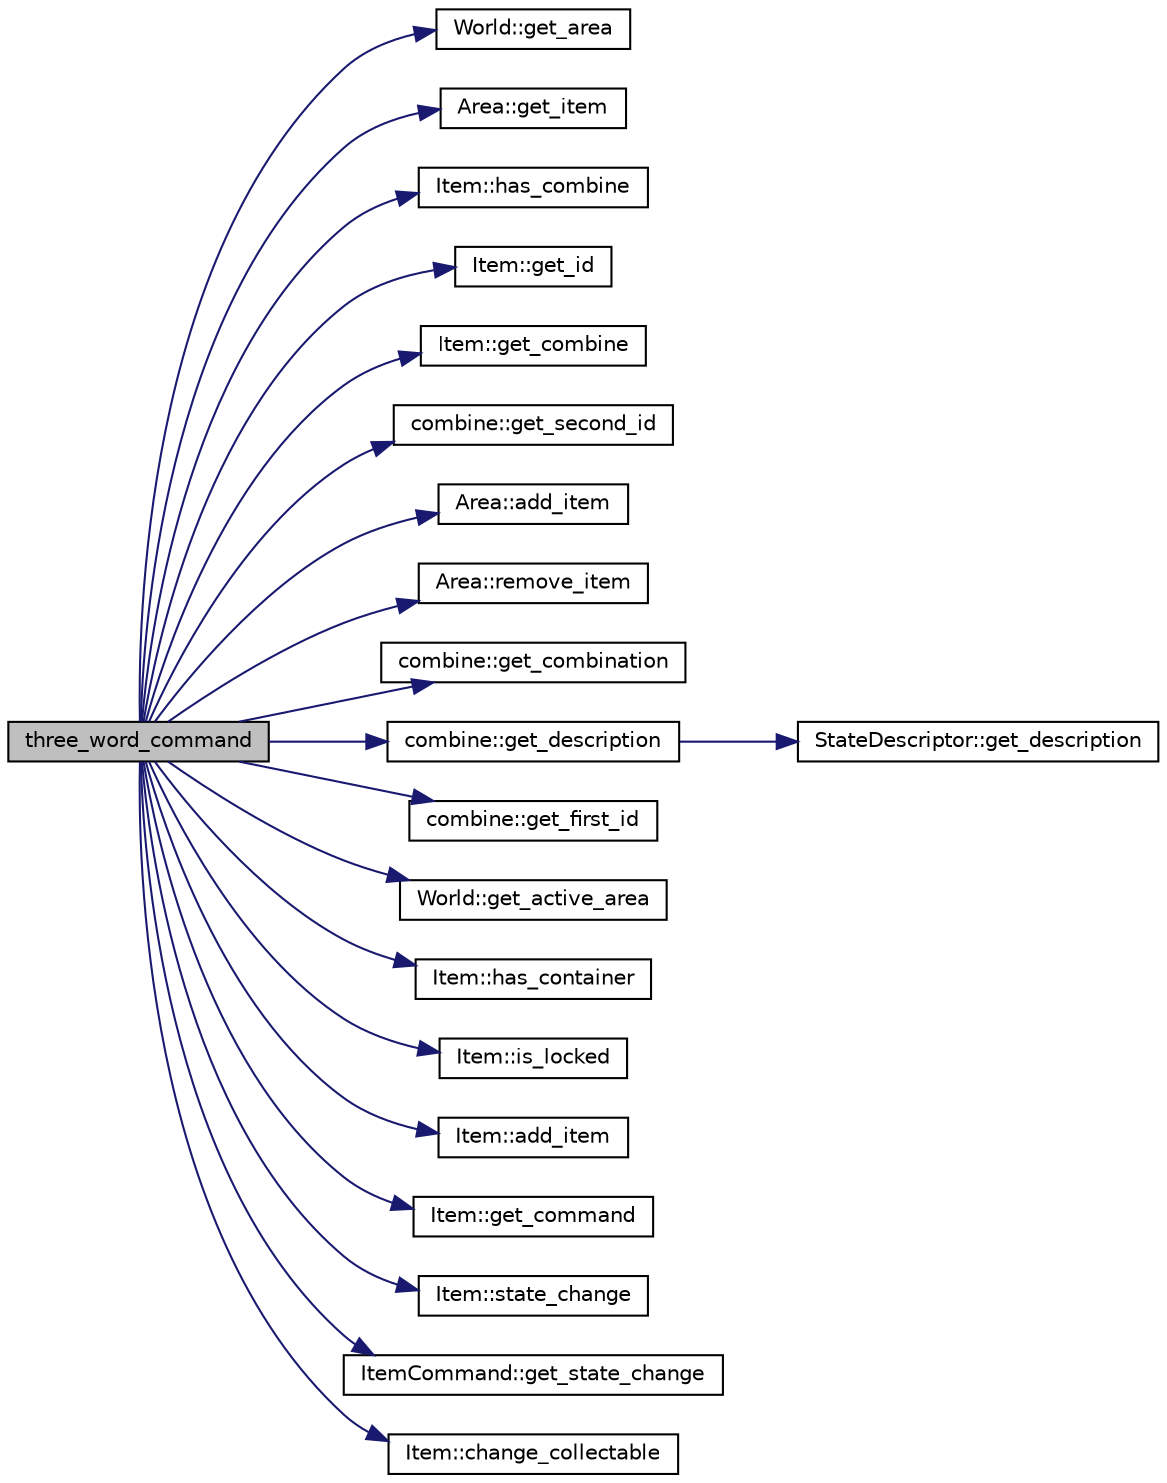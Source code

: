 digraph G
{
  edge [fontname="Helvetica",fontsize="10",labelfontname="Helvetica",labelfontsize="10"];
  node [fontname="Helvetica",fontsize="10",shape=record];
  rankdir="LR";
  Node1 [label="three_word_command",height=0.2,width=0.4,color="black", fillcolor="grey75", style="filled" fontcolor="black"];
  Node1 -> Node2 [color="midnightblue",fontsize="10",style="solid",fontname="Helvetica"];
  Node2 [label="World::get_area",height=0.2,width=0.4,color="black", fillcolor="white", style="filled",URL="$class_world.html#ac7e22e2323d311975c288496ca755bff"];
  Node1 -> Node3 [color="midnightblue",fontsize="10",style="solid",fontname="Helvetica"];
  Node3 [label="Area::get_item",height=0.2,width=0.4,color="black", fillcolor="white", style="filled",URL="$class_area.html#a11b2c96e1abfc4146e6d8c2a8da83d34"];
  Node1 -> Node4 [color="midnightblue",fontsize="10",style="solid",fontname="Helvetica"];
  Node4 [label="Item::has_combine",height=0.2,width=0.4,color="black", fillcolor="white", style="filled",URL="$class_item.html#a8789a6edd90c43516317f414adba3797"];
  Node1 -> Node5 [color="midnightblue",fontsize="10",style="solid",fontname="Helvetica"];
  Node5 [label="Item::get_id",height=0.2,width=0.4,color="black", fillcolor="white", style="filled",URL="$class_item.html#a7a3aedd7ab7f81327f57343dcb55d42d"];
  Node1 -> Node6 [color="midnightblue",fontsize="10",style="solid",fontname="Helvetica"];
  Node6 [label="Item::get_combine",height=0.2,width=0.4,color="black", fillcolor="white", style="filled",URL="$class_item.html#a51176c036075d9d01da030a32911acea"];
  Node1 -> Node7 [color="midnightblue",fontsize="10",style="solid",fontname="Helvetica"];
  Node7 [label="combine::get_second_id",height=0.2,width=0.4,color="black", fillcolor="white", style="filled",URL="$classcombine.html#a5b73b411fb673d706d22d3a9d2293a14"];
  Node1 -> Node8 [color="midnightblue",fontsize="10",style="solid",fontname="Helvetica"];
  Node8 [label="Area::add_item",height=0.2,width=0.4,color="black", fillcolor="white", style="filled",URL="$class_area.html#a8f4693277743a9dbc6ac0212fc02c86f"];
  Node1 -> Node9 [color="midnightblue",fontsize="10",style="solid",fontname="Helvetica"];
  Node9 [label="Area::remove_item",height=0.2,width=0.4,color="black", fillcolor="white", style="filled",URL="$class_area.html#a687234da51ac6da40d2aee426926dfcd"];
  Node1 -> Node10 [color="midnightblue",fontsize="10",style="solid",fontname="Helvetica"];
  Node10 [label="combine::get_combination",height=0.2,width=0.4,color="black", fillcolor="white", style="filled",URL="$classcombine.html#a1761e219d5744cf3fd25bd7dcb72810c"];
  Node1 -> Node11 [color="midnightblue",fontsize="10",style="solid",fontname="Helvetica"];
  Node11 [label="combine::get_description",height=0.2,width=0.4,color="black", fillcolor="white", style="filled",URL="$classcombine.html#afc2afe2513d348d4c1eb8976c889f013"];
  Node11 -> Node12 [color="midnightblue",fontsize="10",style="solid",fontname="Helvetica"];
  Node12 [label="StateDescriptor::get_description",height=0.2,width=0.4,color="black", fillcolor="white", style="filled",URL="$class_state_descriptor.html#affa74bf68afccd61d263bbbb4b9419ea"];
  Node1 -> Node13 [color="midnightblue",fontsize="10",style="solid",fontname="Helvetica"];
  Node13 [label="combine::get_first_id",height=0.2,width=0.4,color="black", fillcolor="white", style="filled",URL="$classcombine.html#ac61120ec645ad7d07cb5fe27d981ec75"];
  Node1 -> Node14 [color="midnightblue",fontsize="10",style="solid",fontname="Helvetica"];
  Node14 [label="World::get_active_area",height=0.2,width=0.4,color="black", fillcolor="white", style="filled",URL="$class_world.html#a8339c4c339f17bbea73ee0e9d32dc547"];
  Node1 -> Node15 [color="midnightblue",fontsize="10",style="solid",fontname="Helvetica"];
  Node15 [label="Item::has_container",height=0.2,width=0.4,color="black", fillcolor="white", style="filled",URL="$class_item.html#aa2b2218512e8d1735043a95dfc30c719"];
  Node1 -> Node16 [color="midnightblue",fontsize="10",style="solid",fontname="Helvetica"];
  Node16 [label="Item::is_locked",height=0.2,width=0.4,color="black", fillcolor="white", style="filled",URL="$class_item.html#a2618bb10b850279603a202e7480f0b78"];
  Node1 -> Node17 [color="midnightblue",fontsize="10",style="solid",fontname="Helvetica"];
  Node17 [label="Item::add_item",height=0.2,width=0.4,color="black", fillcolor="white", style="filled",URL="$class_item.html#a9edf14d98665b133106339442b972837"];
  Node1 -> Node18 [color="midnightblue",fontsize="10",style="solid",fontname="Helvetica"];
  Node18 [label="Item::get_command",height=0.2,width=0.4,color="black", fillcolor="white", style="filled",URL="$class_item.html#a2d460d0ac5130e9fd5c05bd3d823a224"];
  Node1 -> Node19 [color="midnightblue",fontsize="10",style="solid",fontname="Helvetica"];
  Node19 [label="Item::state_change",height=0.2,width=0.4,color="black", fillcolor="white", style="filled",URL="$class_item.html#a3ec1f16ad405a8ddf9ae82a48de551ff"];
  Node1 -> Node20 [color="midnightblue",fontsize="10",style="solid",fontname="Helvetica"];
  Node20 [label="ItemCommand::get_state_change",height=0.2,width=0.4,color="black", fillcolor="white", style="filled",URL="$class_item_command.html#aad1e85e694f5cd16cc11ad5acda2884e"];
  Node1 -> Node21 [color="midnightblue",fontsize="10",style="solid",fontname="Helvetica"];
  Node21 [label="Item::change_collectable",height=0.2,width=0.4,color="black", fillcolor="white", style="filled",URL="$class_item.html#ab8c43c172fbff161c8c2ca765ded9537"];
}
